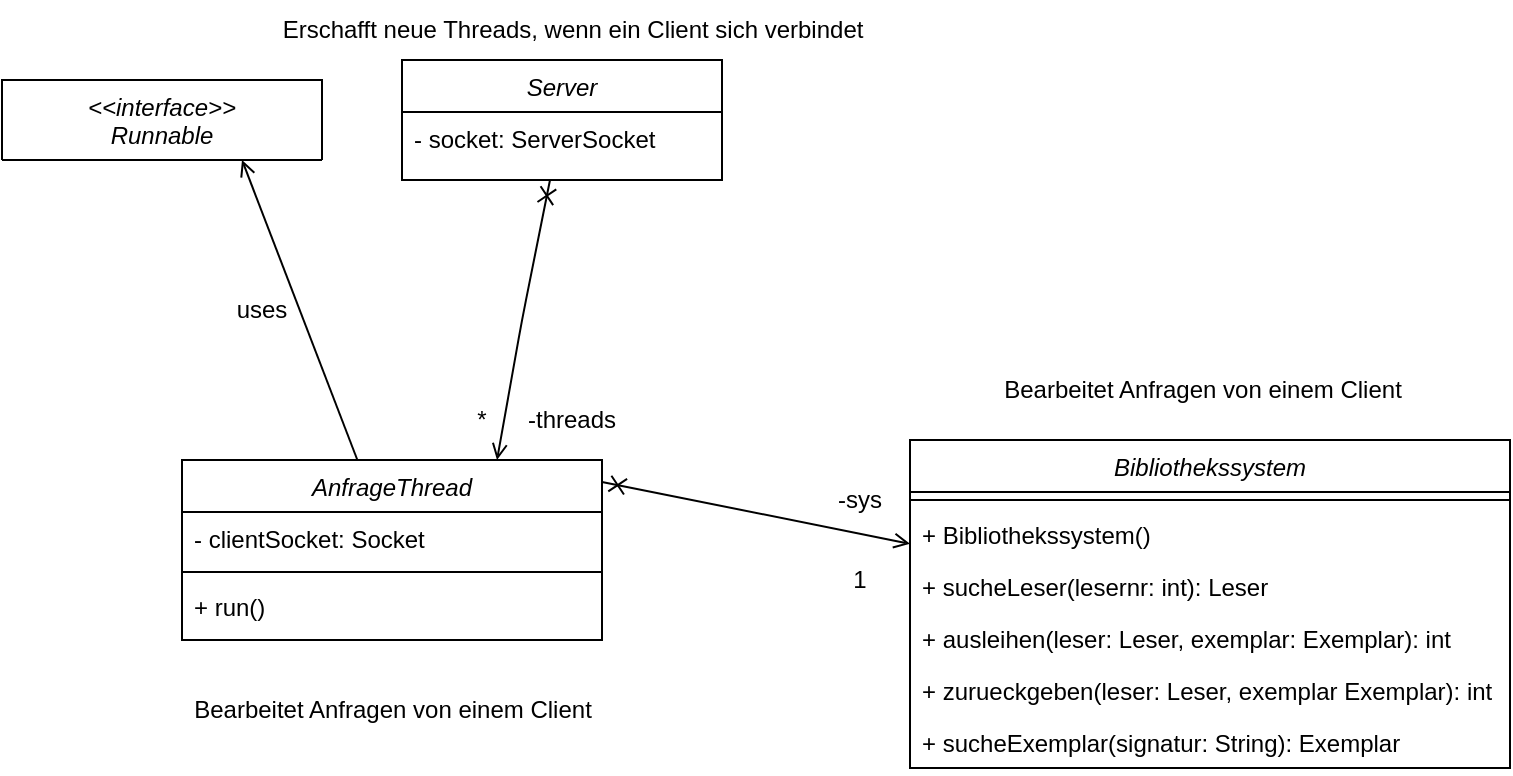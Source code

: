 <mxfile version="20.8.16" type="device"><diagram id="C5RBs43oDa-KdzZeNtuy" name="Page-1"><mxGraphModel dx="1134" dy="656" grid="1" gridSize="10" guides="1" tooltips="1" connect="1" arrows="1" fold="1" page="1" pageScale="1" pageWidth="827" pageHeight="1169" math="0" shadow="0"><root><mxCell id="WIyWlLk6GJQsqaUBKTNV-0"/><mxCell id="WIyWlLk6GJQsqaUBKTNV-1" parent="WIyWlLk6GJQsqaUBKTNV-0"/><mxCell id="NRH-_ca4yn6hNLlp6-ne-26" style="edgeStyle=none;orthogonalLoop=1;jettySize=auto;html=1;entryX=0.75;entryY=0;entryDx=0;entryDy=0;endArrow=open;endFill=0;startArrow=cross;startFill=0;" parent="WIyWlLk6GJQsqaUBKTNV-1" source="zkfFHV4jXpPFQw0GAbJ--0" target="NRH-_ca4yn6hNLlp6-ne-11" edge="1"><mxGeometry relative="1" as="geometry"><Array as="points"><mxPoint x="270" y="230"/></Array></mxGeometry></mxCell><mxCell id="zkfFHV4jXpPFQw0GAbJ--0" value="Server" style="swimlane;fontStyle=2;align=center;verticalAlign=top;childLayout=stackLayout;horizontal=1;startSize=26;horizontalStack=0;resizeParent=1;resizeLast=0;collapsible=1;marginBottom=0;rounded=0;shadow=0;strokeWidth=1;" parent="WIyWlLk6GJQsqaUBKTNV-1" vertex="1"><mxGeometry x="210" y="100" width="160" height="60" as="geometry"><mxRectangle x="230" y="140" width="160" height="26" as="alternateBounds"/></mxGeometry></mxCell><mxCell id="zkfFHV4jXpPFQw0GAbJ--3" value="- socket: ServerSocket" style="text;align=left;verticalAlign=top;spacingLeft=4;spacingRight=4;overflow=hidden;rotatable=0;points=[[0,0.5],[1,0.5]];portConstraint=eastwest;rounded=0;shadow=0;html=0;fontStyle=0" parent="zkfFHV4jXpPFQw0GAbJ--0" vertex="1"><mxGeometry y="26" width="160" height="34" as="geometry"/></mxCell><mxCell id="NRH-_ca4yn6hNLlp6-ne-0" value="Bibliothekssystem" style="swimlane;fontStyle=2;align=center;verticalAlign=top;childLayout=stackLayout;horizontal=1;startSize=26;horizontalStack=0;resizeParent=1;resizeLast=0;collapsible=1;marginBottom=0;rounded=0;shadow=0;strokeWidth=1;" parent="WIyWlLk6GJQsqaUBKTNV-1" vertex="1"><mxGeometry x="464" y="290" width="300" height="164" as="geometry"><mxRectangle x="230" y="140" width="160" height="26" as="alternateBounds"/></mxGeometry></mxCell><mxCell id="NRH-_ca4yn6hNLlp6-ne-2" value="" style="line;html=1;strokeWidth=1;align=left;verticalAlign=middle;spacingTop=-1;spacingLeft=3;spacingRight=3;rotatable=0;labelPosition=right;points=[];portConstraint=eastwest;" parent="NRH-_ca4yn6hNLlp6-ne-0" vertex="1"><mxGeometry y="26" width="300" height="8" as="geometry"/></mxCell><mxCell id="NRH-_ca4yn6hNLlp6-ne-10" value="+ Bibliothekssystem()" style="text;align=left;verticalAlign=top;spacingLeft=4;spacingRight=4;overflow=hidden;rotatable=0;points=[[0,0.5],[1,0.5]];portConstraint=eastwest;rounded=0;shadow=0;html=0;fontStyle=0" parent="NRH-_ca4yn6hNLlp6-ne-0" vertex="1"><mxGeometry y="34" width="300" height="26" as="geometry"/></mxCell><mxCell id="NRH-_ca4yn6hNLlp6-ne-4" value="+ sucheLeser(lesernr: int): Leser" style="text;align=left;verticalAlign=top;spacingLeft=4;spacingRight=4;overflow=hidden;rotatable=0;points=[[0,0.5],[1,0.5]];portConstraint=eastwest;rounded=0;shadow=0;html=0;fontStyle=0" parent="NRH-_ca4yn6hNLlp6-ne-0" vertex="1"><mxGeometry y="60" width="300" height="26" as="geometry"/></mxCell><mxCell id="NRH-_ca4yn6hNLlp6-ne-5" value="+ ausleihen(leser: Leser, exemplar: Exemplar): int" style="text;align=left;verticalAlign=top;spacingLeft=4;spacingRight=4;overflow=hidden;rotatable=0;points=[[0,0.5],[1,0.5]];portConstraint=eastwest;rounded=0;shadow=0;html=0;fontStyle=0" parent="NRH-_ca4yn6hNLlp6-ne-0" vertex="1"><mxGeometry y="86" width="300" height="26" as="geometry"/></mxCell><mxCell id="NRH-_ca4yn6hNLlp6-ne-6" value="+ zurueckgeben(leser: Leser, exemplar Exemplar): int" style="text;align=left;verticalAlign=top;spacingLeft=4;spacingRight=4;overflow=hidden;rotatable=0;points=[[0,0.5],[1,0.5]];portConstraint=eastwest;rounded=0;shadow=0;html=0;fontStyle=0" parent="NRH-_ca4yn6hNLlp6-ne-0" vertex="1"><mxGeometry y="112" width="300" height="26" as="geometry"/></mxCell><mxCell id="NRH-_ca4yn6hNLlp6-ne-7" value="+ sucheExemplar(signatur: String): Exemplar" style="text;align=left;verticalAlign=top;spacingLeft=4;spacingRight=4;overflow=hidden;rotatable=0;points=[[0,0.5],[1,0.5]];portConstraint=eastwest;rounded=0;shadow=0;html=0;fontStyle=0" parent="NRH-_ca4yn6hNLlp6-ne-0" vertex="1"><mxGeometry y="138" width="300" height="26" as="geometry"/></mxCell><mxCell id="NRH-_ca4yn6hNLlp6-ne-23" style="orthogonalLoop=1;jettySize=auto;html=1;entryX=0.75;entryY=1;entryDx=0;entryDy=0;endArrow=open;endFill=0;" parent="WIyWlLk6GJQsqaUBKTNV-1" source="NRH-_ca4yn6hNLlp6-ne-11" target="NRH-_ca4yn6hNLlp6-ne-19" edge="1"><mxGeometry relative="1" as="geometry"/></mxCell><mxCell id="NRH-_ca4yn6hNLlp6-ne-11" value="AnfrageThread" style="swimlane;fontStyle=2;align=center;verticalAlign=top;childLayout=stackLayout;horizontal=1;startSize=26;horizontalStack=0;resizeParent=1;resizeLast=0;collapsible=1;marginBottom=0;rounded=0;shadow=0;strokeWidth=1;" parent="WIyWlLk6GJQsqaUBKTNV-1" vertex="1"><mxGeometry x="100" y="300" width="210" height="90" as="geometry"><mxRectangle x="230" y="140" width="160" height="26" as="alternateBounds"/></mxGeometry></mxCell><mxCell id="NRH-_ca4yn6hNLlp6-ne-18" value="- clientSocket: Socket" style="text;align=left;verticalAlign=top;spacingLeft=4;spacingRight=4;overflow=hidden;rotatable=0;points=[[0,0.5],[1,0.5]];portConstraint=eastwest;rounded=0;shadow=0;html=0;fontStyle=0" parent="NRH-_ca4yn6hNLlp6-ne-11" vertex="1"><mxGeometry y="26" width="210" height="26" as="geometry"/></mxCell><mxCell id="NRH-_ca4yn6hNLlp6-ne-12" value="" style="line;html=1;strokeWidth=1;align=left;verticalAlign=middle;spacingTop=-1;spacingLeft=3;spacingRight=3;rotatable=0;labelPosition=right;points=[];portConstraint=eastwest;" parent="NRH-_ca4yn6hNLlp6-ne-11" vertex="1"><mxGeometry y="52" width="210" height="8" as="geometry"/></mxCell><mxCell id="NRH-_ca4yn6hNLlp6-ne-25" value="+ run()" style="text;align=left;verticalAlign=top;spacingLeft=4;spacingRight=4;overflow=hidden;rotatable=0;points=[[0,0.5],[1,0.5]];portConstraint=eastwest;rounded=0;shadow=0;html=0;fontStyle=0" parent="NRH-_ca4yn6hNLlp6-ne-11" vertex="1"><mxGeometry y="60" width="210" height="26" as="geometry"/></mxCell><mxCell id="NRH-_ca4yn6hNLlp6-ne-19" value="&lt;&lt;interface&gt;&gt;&#10;Runnable" style="swimlane;fontStyle=2;align=center;verticalAlign=top;childLayout=stackLayout;horizontal=1;startSize=40;horizontalStack=0;resizeParent=1;resizeLast=0;collapsible=1;marginBottom=0;rounded=0;shadow=0;strokeWidth=1;" parent="WIyWlLk6GJQsqaUBKTNV-1" vertex="1"><mxGeometry x="10" y="110" width="160" height="40" as="geometry"><mxRectangle x="230" y="140" width="160" height="26" as="alternateBounds"/></mxGeometry></mxCell><mxCell id="NRH-_ca4yn6hNLlp6-ne-24" value="uses" style="text;html=1;strokeColor=none;fillColor=none;align=center;verticalAlign=middle;whiteSpace=wrap;rounded=0;" parent="WIyWlLk6GJQsqaUBKTNV-1" vertex="1"><mxGeometry x="110" y="210" width="60" height="30" as="geometry"/></mxCell><mxCell id="NRH-_ca4yn6hNLlp6-ne-27" value="*" style="text;html=1;strokeColor=none;fillColor=none;align=center;verticalAlign=middle;whiteSpace=wrap;rounded=0;" parent="WIyWlLk6GJQsqaUBKTNV-1" vertex="1"><mxGeometry x="240" y="270" width="20" height="20" as="geometry"/></mxCell><mxCell id="NRH-_ca4yn6hNLlp6-ne-28" value="-threads" style="text;html=1;strokeColor=none;fillColor=none;align=center;verticalAlign=middle;whiteSpace=wrap;rounded=0;" parent="WIyWlLk6GJQsqaUBKTNV-1" vertex="1"><mxGeometry x="270" y="270" width="50" height="20" as="geometry"/></mxCell><mxCell id="NRH-_ca4yn6hNLlp6-ne-29" style="edgeStyle=none;orthogonalLoop=1;jettySize=auto;html=1;startArrow=cross;startFill=0;endArrow=open;endFill=0;exitX=1;exitY=0.122;exitDx=0;exitDy=0;exitPerimeter=0;" parent="WIyWlLk6GJQsqaUBKTNV-1" source="NRH-_ca4yn6hNLlp6-ne-11" target="NRH-_ca4yn6hNLlp6-ne-0" edge="1"><mxGeometry relative="1" as="geometry"/></mxCell><mxCell id="NRH-_ca4yn6hNLlp6-ne-30" value="1" style="text;html=1;strokeColor=none;fillColor=none;align=center;verticalAlign=middle;whiteSpace=wrap;rounded=0;" parent="WIyWlLk6GJQsqaUBKTNV-1" vertex="1"><mxGeometry x="429" y="350" width="20" height="20" as="geometry"/></mxCell><mxCell id="NRH-_ca4yn6hNLlp6-ne-31" value="-sys" style="text;html=1;strokeColor=none;fillColor=none;align=center;verticalAlign=middle;whiteSpace=wrap;rounded=0;" parent="WIyWlLk6GJQsqaUBKTNV-1" vertex="1"><mxGeometry x="414" y="310" width="50" height="20" as="geometry"/></mxCell><mxCell id="NJiocZhSIffP4NNIYpjF-0" value="Bearbeitet Anfragen von einem Client" style="text;html=1;align=center;verticalAlign=middle;resizable=0;points=[];autosize=1;strokeColor=none;fillColor=none;" vertex="1" parent="WIyWlLk6GJQsqaUBKTNV-1"><mxGeometry x="95" y="410" width="220" height="30" as="geometry"/></mxCell><mxCell id="NJiocZhSIffP4NNIYpjF-1" value="Erschafft neue Threads, wenn ein Client sich verbindet" style="text;html=1;align=center;verticalAlign=middle;resizable=0;points=[];autosize=1;strokeColor=none;fillColor=none;" vertex="1" parent="WIyWlLk6GJQsqaUBKTNV-1"><mxGeometry x="140" y="70" width="310" height="30" as="geometry"/></mxCell><mxCell id="NJiocZhSIffP4NNIYpjF-2" value="Bearbeitet Anfragen von einem Client" style="text;html=1;align=center;verticalAlign=middle;resizable=0;points=[];autosize=1;strokeColor=none;fillColor=none;" vertex="1" parent="WIyWlLk6GJQsqaUBKTNV-1"><mxGeometry x="500" y="250" width="220" height="30" as="geometry"/></mxCell></root></mxGraphModel></diagram></mxfile>